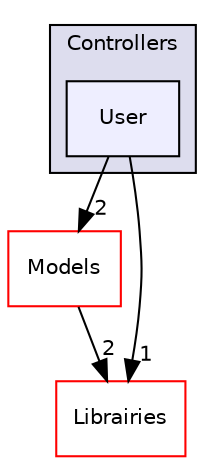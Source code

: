 digraph "/Volumes/UserData/Dev/woda-iphone/Sources/Controllers/User" {
  compound=true
  node [ fontsize="10", fontname="Helvetica"];
  edge [ labelfontsize="10", labelfontname="Helvetica"];
  subgraph clusterdir_53feabe67c6ba82acd580761c3952546 {
    graph [ bgcolor="#ddddee", pencolor="black", label="Controllers" fontname="Helvetica", fontsize="10", URL="dir_53feabe67c6ba82acd580761c3952546.html"]
  dir_cf46537c113705a42f63e095c8788188 [shape=box, label="User", style="filled", fillcolor="#eeeeff", pencolor="black", URL="dir_cf46537c113705a42f63e095c8788188.html"];
  }
  dir_85bcaa6c393378bb59e2d27ab4b775eb [shape=box label="Models" fillcolor="white" style="filled" color="red" URL="dir_85bcaa6c393378bb59e2d27ab4b775eb.html"];
  dir_033e8ea12b7e481dd4143fe4abc46420 [shape=box label="Librairies" fillcolor="white" style="filled" color="red" URL="dir_033e8ea12b7e481dd4143fe4abc46420.html"];
  dir_85bcaa6c393378bb59e2d27ab4b775eb->dir_033e8ea12b7e481dd4143fe4abc46420 [headlabel="2", labeldistance=1.5 headhref="dir_000008_000003.html"];
  dir_cf46537c113705a42f63e095c8788188->dir_85bcaa6c393378bb59e2d27ab4b775eb [headlabel="2", labeldistance=1.5 headhref="dir_000002_000008.html"];
  dir_cf46537c113705a42f63e095c8788188->dir_033e8ea12b7e481dd4143fe4abc46420 [headlabel="1", labeldistance=1.5 headhref="dir_000002_000003.html"];
}
